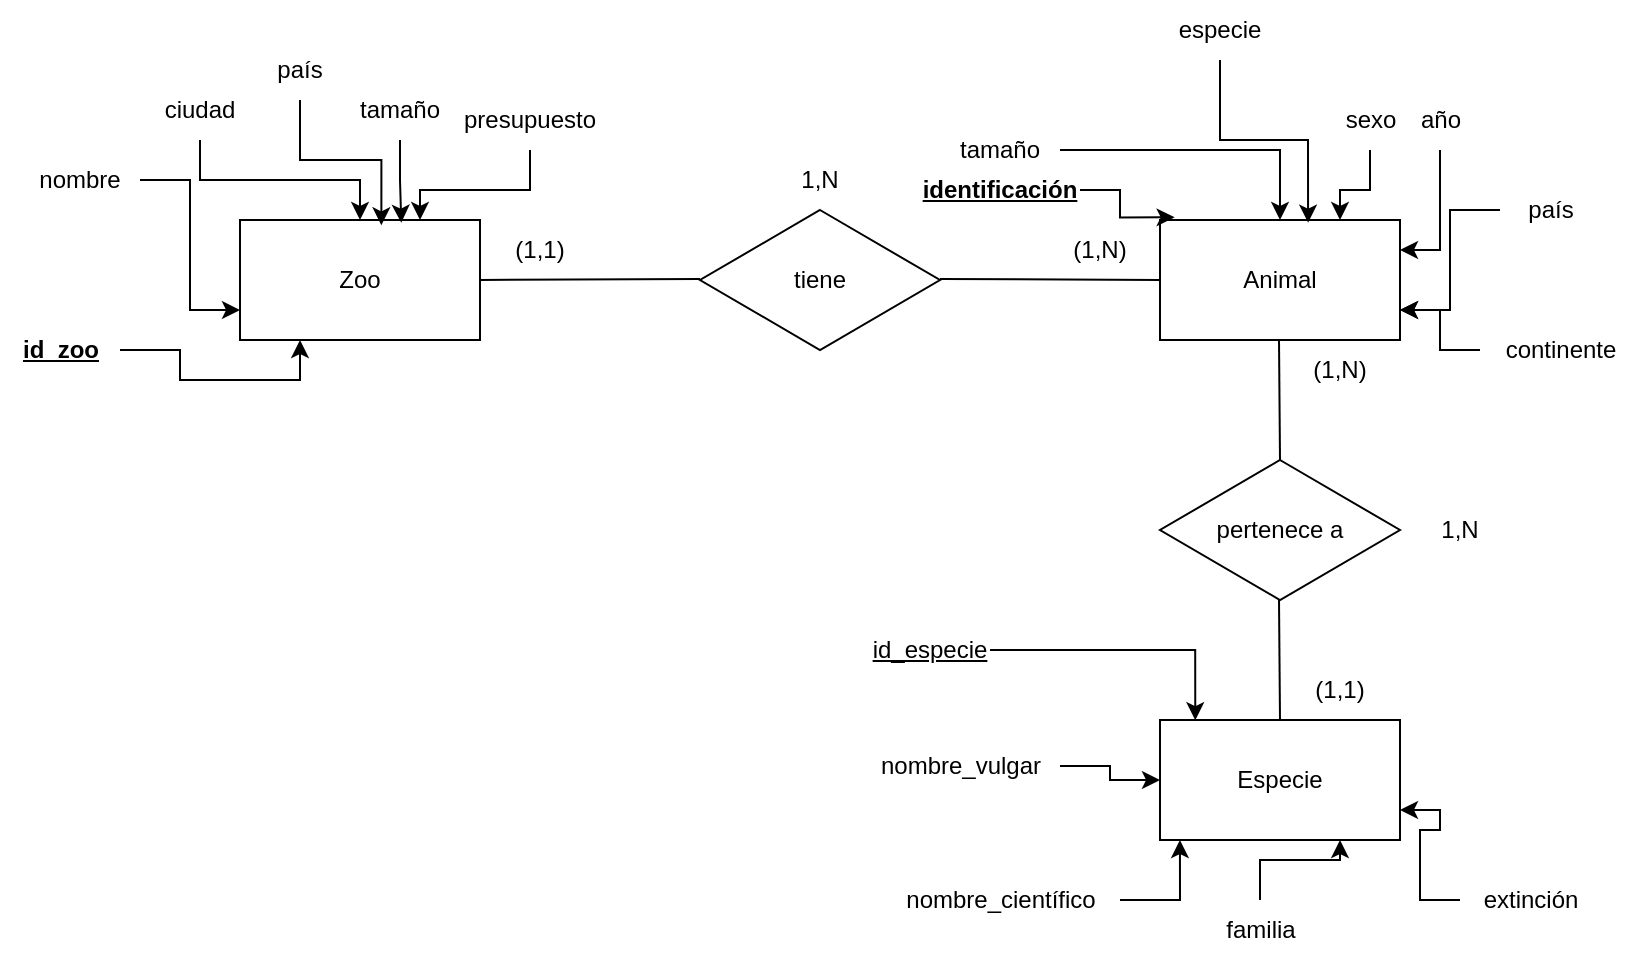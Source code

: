 <mxfile version="21.2.7" type="device">
  <diagram id="R2lEEEUBdFMjLlhIrx00" name="Page-1">
    <mxGraphModel dx="1059" dy="627" grid="1" gridSize="10" guides="1" tooltips="1" connect="1" arrows="1" fold="1" page="1" pageScale="1" pageWidth="850" pageHeight="1100" math="0" shadow="0" extFonts="Permanent Marker^https://fonts.googleapis.com/css?family=Permanent+Marker">
      <root>
        <mxCell id="0" />
        <mxCell id="1" parent="0" />
        <mxCell id="qd9NMynXkZUl9tCBYxDR-6" value="Zoo" style="rounded=0;whiteSpace=wrap;html=1;" vertex="1" parent="1">
          <mxGeometry x="130" y="210" width="120" height="60" as="geometry" />
        </mxCell>
        <mxCell id="qd9NMynXkZUl9tCBYxDR-7" value="Animal" style="rounded=0;whiteSpace=wrap;html=1;" vertex="1" parent="1">
          <mxGeometry x="590" y="210" width="120" height="60" as="geometry" />
        </mxCell>
        <mxCell id="qd9NMynXkZUl9tCBYxDR-8" value="tiene" style="rhombus;whiteSpace=wrap;html=1;" vertex="1" parent="1">
          <mxGeometry x="360" y="205" width="120" height="70" as="geometry" />
        </mxCell>
        <mxCell id="qd9NMynXkZUl9tCBYxDR-14" value="" style="endArrow=none;html=1;rounded=0;" edge="1" parent="1">
          <mxGeometry width="50" height="50" relative="1" as="geometry">
            <mxPoint x="250" y="240" as="sourcePoint" />
            <mxPoint x="360" y="239.5" as="targetPoint" />
          </mxGeometry>
        </mxCell>
        <mxCell id="qd9NMynXkZUl9tCBYxDR-15" value="" style="endArrow=none;html=1;rounded=0;" edge="1" parent="1">
          <mxGeometry width="50" height="50" relative="1" as="geometry">
            <mxPoint x="480" y="239.5" as="sourcePoint" />
            <mxPoint x="590" y="240" as="targetPoint" />
          </mxGeometry>
        </mxCell>
        <mxCell id="qd9NMynXkZUl9tCBYxDR-17" value="(1,1)" style="text;html=1;strokeColor=none;fillColor=none;align=center;verticalAlign=middle;whiteSpace=wrap;rounded=0;" vertex="1" parent="1">
          <mxGeometry x="250" y="210" width="60" height="30" as="geometry" />
        </mxCell>
        <mxCell id="qd9NMynXkZUl9tCBYxDR-18" value="(1,N)" style="text;html=1;strokeColor=none;fillColor=none;align=center;verticalAlign=middle;whiteSpace=wrap;rounded=0;" vertex="1" parent="1">
          <mxGeometry x="530" y="210" width="60" height="30" as="geometry" />
        </mxCell>
        <mxCell id="qd9NMynXkZUl9tCBYxDR-19" value="pertenece a" style="rhombus;whiteSpace=wrap;html=1;" vertex="1" parent="1">
          <mxGeometry x="590" y="330" width="120" height="70" as="geometry" />
        </mxCell>
        <mxCell id="qd9NMynXkZUl9tCBYxDR-20" value="" style="endArrow=none;html=1;rounded=0;entryX=0.5;entryY=0;entryDx=0;entryDy=0;" edge="1" parent="1" target="qd9NMynXkZUl9tCBYxDR-19">
          <mxGeometry width="50" height="50" relative="1" as="geometry">
            <mxPoint x="649.5" y="270" as="sourcePoint" />
            <mxPoint x="649.5" y="320" as="targetPoint" />
          </mxGeometry>
        </mxCell>
        <mxCell id="qd9NMynXkZUl9tCBYxDR-21" value="" style="endArrow=none;html=1;rounded=0;entryX=0.5;entryY=0;entryDx=0;entryDy=0;" edge="1" parent="1">
          <mxGeometry width="50" height="50" relative="1" as="geometry">
            <mxPoint x="649.5" y="400" as="sourcePoint" />
            <mxPoint x="650" y="460" as="targetPoint" />
          </mxGeometry>
        </mxCell>
        <mxCell id="qd9NMynXkZUl9tCBYxDR-23" value="Especie" style="rounded=0;whiteSpace=wrap;html=1;" vertex="1" parent="1">
          <mxGeometry x="590" y="460" width="120" height="60" as="geometry" />
        </mxCell>
        <mxCell id="qd9NMynXkZUl9tCBYxDR-24" value="(1,N)" style="text;html=1;strokeColor=none;fillColor=none;align=center;verticalAlign=middle;whiteSpace=wrap;rounded=0;" vertex="1" parent="1">
          <mxGeometry x="650" y="270" width="60" height="30" as="geometry" />
        </mxCell>
        <mxCell id="qd9NMynXkZUl9tCBYxDR-25" value="(1,1)" style="text;html=1;strokeColor=none;fillColor=none;align=center;verticalAlign=middle;whiteSpace=wrap;rounded=0;" vertex="1" parent="1">
          <mxGeometry x="650" y="430" width="60" height="30" as="geometry" />
        </mxCell>
        <mxCell id="qd9NMynXkZUl9tCBYxDR-26" value="1,N" style="text;html=1;strokeColor=none;fillColor=none;align=center;verticalAlign=middle;whiteSpace=wrap;rounded=0;" vertex="1" parent="1">
          <mxGeometry x="390" y="175" width="60" height="30" as="geometry" />
        </mxCell>
        <mxCell id="qd9NMynXkZUl9tCBYxDR-27" value="1,N" style="text;html=1;strokeColor=none;fillColor=none;align=center;verticalAlign=middle;whiteSpace=wrap;rounded=0;" vertex="1" parent="1">
          <mxGeometry x="710" y="350" width="60" height="30" as="geometry" />
        </mxCell>
        <mxCell id="qd9NMynXkZUl9tCBYxDR-52" style="edgeStyle=orthogonalEdgeStyle;rounded=0;orthogonalLoop=1;jettySize=auto;html=1;entryX=0;entryY=0.75;entryDx=0;entryDy=0;" edge="1" parent="1" source="qd9NMynXkZUl9tCBYxDR-28" target="qd9NMynXkZUl9tCBYxDR-6">
          <mxGeometry relative="1" as="geometry" />
        </mxCell>
        <mxCell id="qd9NMynXkZUl9tCBYxDR-28" value="nombre" style="text;html=1;strokeColor=none;fillColor=none;align=center;verticalAlign=middle;whiteSpace=wrap;rounded=0;" vertex="1" parent="1">
          <mxGeometry x="20" y="175" width="60" height="30" as="geometry" />
        </mxCell>
        <mxCell id="qd9NMynXkZUl9tCBYxDR-53" style="edgeStyle=orthogonalEdgeStyle;rounded=0;orthogonalLoop=1;jettySize=auto;html=1;" edge="1" parent="1" source="qd9NMynXkZUl9tCBYxDR-29" target="qd9NMynXkZUl9tCBYxDR-6">
          <mxGeometry relative="1" as="geometry" />
        </mxCell>
        <mxCell id="qd9NMynXkZUl9tCBYxDR-29" value="ciudad" style="text;html=1;strokeColor=none;fillColor=none;align=center;verticalAlign=middle;whiteSpace=wrap;rounded=0;" vertex="1" parent="1">
          <mxGeometry x="80" y="140" width="60" height="30" as="geometry" />
        </mxCell>
        <mxCell id="qd9NMynXkZUl9tCBYxDR-54" style="edgeStyle=orthogonalEdgeStyle;rounded=0;orthogonalLoop=1;jettySize=auto;html=1;entryX=0.589;entryY=0.044;entryDx=0;entryDy=0;entryPerimeter=0;" edge="1" parent="1" source="qd9NMynXkZUl9tCBYxDR-30" target="qd9NMynXkZUl9tCBYxDR-6">
          <mxGeometry relative="1" as="geometry" />
        </mxCell>
        <mxCell id="qd9NMynXkZUl9tCBYxDR-30" value="país" style="text;html=1;strokeColor=none;fillColor=none;align=center;verticalAlign=middle;whiteSpace=wrap;rounded=0;" vertex="1" parent="1">
          <mxGeometry x="130" y="120" width="60" height="30" as="geometry" />
        </mxCell>
        <mxCell id="qd9NMynXkZUl9tCBYxDR-55" style="edgeStyle=orthogonalEdgeStyle;rounded=0;orthogonalLoop=1;jettySize=auto;html=1;entryX=0.672;entryY=0.022;entryDx=0;entryDy=0;entryPerimeter=0;" edge="1" parent="1" source="qd9NMynXkZUl9tCBYxDR-31" target="qd9NMynXkZUl9tCBYxDR-6">
          <mxGeometry relative="1" as="geometry" />
        </mxCell>
        <mxCell id="qd9NMynXkZUl9tCBYxDR-31" value="tamaño" style="text;html=1;strokeColor=none;fillColor=none;align=center;verticalAlign=middle;whiteSpace=wrap;rounded=0;" vertex="1" parent="1">
          <mxGeometry x="180" y="140" width="60" height="30" as="geometry" />
        </mxCell>
        <mxCell id="qd9NMynXkZUl9tCBYxDR-56" style="edgeStyle=orthogonalEdgeStyle;rounded=0;orthogonalLoop=1;jettySize=auto;html=1;entryX=0.75;entryY=0;entryDx=0;entryDy=0;" edge="1" parent="1" source="qd9NMynXkZUl9tCBYxDR-32" target="qd9NMynXkZUl9tCBYxDR-6">
          <mxGeometry relative="1" as="geometry" />
        </mxCell>
        <mxCell id="qd9NMynXkZUl9tCBYxDR-32" value="presupuesto" style="text;html=1;strokeColor=none;fillColor=none;align=center;verticalAlign=middle;whiteSpace=wrap;rounded=0;" vertex="1" parent="1">
          <mxGeometry x="240" y="145" width="70" height="30" as="geometry" />
        </mxCell>
        <mxCell id="qd9NMynXkZUl9tCBYxDR-72" style="edgeStyle=orthogonalEdgeStyle;rounded=0;orthogonalLoop=1;jettySize=auto;html=1;entryX=0.147;entryY=0.002;entryDx=0;entryDy=0;entryPerimeter=0;" edge="1" parent="1" source="qd9NMynXkZUl9tCBYxDR-33" target="qd9NMynXkZUl9tCBYxDR-23">
          <mxGeometry relative="1" as="geometry" />
        </mxCell>
        <mxCell id="qd9NMynXkZUl9tCBYxDR-33" value="&lt;u&gt;id_especie&lt;/u&gt;" style="text;html=1;strokeColor=none;fillColor=none;align=center;verticalAlign=middle;whiteSpace=wrap;rounded=0;" vertex="1" parent="1">
          <mxGeometry x="445" y="410" width="60" height="30" as="geometry" />
        </mxCell>
        <mxCell id="qd9NMynXkZUl9tCBYxDR-57" style="edgeStyle=orthogonalEdgeStyle;rounded=0;orthogonalLoop=1;jettySize=auto;html=1;entryX=0.061;entryY=-0.022;entryDx=0;entryDy=0;entryPerimeter=0;" edge="1" parent="1" source="qd9NMynXkZUl9tCBYxDR-34" target="qd9NMynXkZUl9tCBYxDR-7">
          <mxGeometry relative="1" as="geometry" />
        </mxCell>
        <mxCell id="qd9NMynXkZUl9tCBYxDR-34" value="&lt;b&gt;&lt;u&gt;identificación&lt;/u&gt;&lt;/b&gt;" style="text;html=1;strokeColor=none;fillColor=none;align=center;verticalAlign=middle;whiteSpace=wrap;rounded=0;" vertex="1" parent="1">
          <mxGeometry x="470" y="180" width="80" height="30" as="geometry" />
        </mxCell>
        <mxCell id="qd9NMynXkZUl9tCBYxDR-58" style="edgeStyle=orthogonalEdgeStyle;rounded=0;orthogonalLoop=1;jettySize=auto;html=1;" edge="1" parent="1" source="qd9NMynXkZUl9tCBYxDR-35" target="qd9NMynXkZUl9tCBYxDR-7">
          <mxGeometry relative="1" as="geometry" />
        </mxCell>
        <mxCell id="qd9NMynXkZUl9tCBYxDR-35" value="tamaño" style="text;html=1;strokeColor=none;fillColor=none;align=center;verticalAlign=middle;whiteSpace=wrap;rounded=0;" vertex="1" parent="1">
          <mxGeometry x="480" y="160" width="60" height="30" as="geometry" />
        </mxCell>
        <mxCell id="qd9NMynXkZUl9tCBYxDR-59" style="edgeStyle=orthogonalEdgeStyle;rounded=0;orthogonalLoop=1;jettySize=auto;html=1;entryX=0.617;entryY=0.022;entryDx=0;entryDy=0;entryPerimeter=0;" edge="1" parent="1" source="qd9NMynXkZUl9tCBYxDR-36" target="qd9NMynXkZUl9tCBYxDR-7">
          <mxGeometry relative="1" as="geometry" />
        </mxCell>
        <mxCell id="qd9NMynXkZUl9tCBYxDR-36" value="especie" style="text;html=1;strokeColor=none;fillColor=none;align=center;verticalAlign=middle;whiteSpace=wrap;rounded=0;" vertex="1" parent="1">
          <mxGeometry x="590" y="100" width="60" height="30" as="geometry" />
        </mxCell>
        <mxCell id="qd9NMynXkZUl9tCBYxDR-60" style="edgeStyle=orthogonalEdgeStyle;rounded=0;orthogonalLoop=1;jettySize=auto;html=1;entryX=0.75;entryY=0;entryDx=0;entryDy=0;" edge="1" parent="1" source="qd9NMynXkZUl9tCBYxDR-37" target="qd9NMynXkZUl9tCBYxDR-7">
          <mxGeometry relative="1" as="geometry" />
        </mxCell>
        <mxCell id="qd9NMynXkZUl9tCBYxDR-37" value="sexo" style="text;html=1;align=center;verticalAlign=middle;resizable=0;points=[];autosize=1;strokeColor=none;fillColor=none;" vertex="1" parent="1">
          <mxGeometry x="670" y="145" width="50" height="30" as="geometry" />
        </mxCell>
        <mxCell id="qd9NMynXkZUl9tCBYxDR-62" style="edgeStyle=orthogonalEdgeStyle;rounded=0;orthogonalLoop=1;jettySize=auto;html=1;entryX=1;entryY=0.25;entryDx=0;entryDy=0;" edge="1" parent="1" source="qd9NMynXkZUl9tCBYxDR-38" target="qd9NMynXkZUl9tCBYxDR-7">
          <mxGeometry relative="1" as="geometry" />
        </mxCell>
        <mxCell id="qd9NMynXkZUl9tCBYxDR-38" value="año" style="text;html=1;align=center;verticalAlign=middle;resizable=0;points=[];autosize=1;strokeColor=none;fillColor=none;" vertex="1" parent="1">
          <mxGeometry x="710" y="145" width="40" height="30" as="geometry" />
        </mxCell>
        <mxCell id="qd9NMynXkZUl9tCBYxDR-63" style="edgeStyle=orthogonalEdgeStyle;rounded=0;orthogonalLoop=1;jettySize=auto;html=1;entryX=1;entryY=0.75;entryDx=0;entryDy=0;" edge="1" parent="1" source="qd9NMynXkZUl9tCBYxDR-39" target="qd9NMynXkZUl9tCBYxDR-7">
          <mxGeometry relative="1" as="geometry" />
        </mxCell>
        <mxCell id="qd9NMynXkZUl9tCBYxDR-39" value="país" style="text;html=1;align=center;verticalAlign=middle;resizable=0;points=[];autosize=1;strokeColor=none;fillColor=none;" vertex="1" parent="1">
          <mxGeometry x="760" y="190" width="50" height="30" as="geometry" />
        </mxCell>
        <mxCell id="qd9NMynXkZUl9tCBYxDR-64" style="edgeStyle=orthogonalEdgeStyle;rounded=0;orthogonalLoop=1;jettySize=auto;html=1;entryX=1;entryY=0.75;entryDx=0;entryDy=0;" edge="1" parent="1" source="qd9NMynXkZUl9tCBYxDR-40" target="qd9NMynXkZUl9tCBYxDR-7">
          <mxGeometry relative="1" as="geometry" />
        </mxCell>
        <mxCell id="qd9NMynXkZUl9tCBYxDR-40" value="continente" style="text;html=1;align=center;verticalAlign=middle;resizable=0;points=[];autosize=1;strokeColor=none;fillColor=none;" vertex="1" parent="1">
          <mxGeometry x="750" y="260" width="80" height="30" as="geometry" />
        </mxCell>
        <mxCell id="qd9NMynXkZUl9tCBYxDR-65" style="edgeStyle=orthogonalEdgeStyle;rounded=0;orthogonalLoop=1;jettySize=auto;html=1;" edge="1" parent="1" source="qd9NMynXkZUl9tCBYxDR-41" target="qd9NMynXkZUl9tCBYxDR-23">
          <mxGeometry relative="1" as="geometry" />
        </mxCell>
        <mxCell id="qd9NMynXkZUl9tCBYxDR-41" value="nombre_vulgar" style="text;html=1;align=center;verticalAlign=middle;resizable=0;points=[];autosize=1;strokeColor=none;fillColor=none;" vertex="1" parent="1">
          <mxGeometry x="440" y="468" width="100" height="30" as="geometry" />
        </mxCell>
        <mxCell id="qd9NMynXkZUl9tCBYxDR-66" style="edgeStyle=orthogonalEdgeStyle;rounded=0;orthogonalLoop=1;jettySize=auto;html=1;entryX=0.083;entryY=1;entryDx=0;entryDy=0;entryPerimeter=0;" edge="1" parent="1" source="qd9NMynXkZUl9tCBYxDR-43" target="qd9NMynXkZUl9tCBYxDR-23">
          <mxGeometry relative="1" as="geometry" />
        </mxCell>
        <mxCell id="qd9NMynXkZUl9tCBYxDR-43" value="nombre_científico" style="text;html=1;align=center;verticalAlign=middle;resizable=0;points=[];autosize=1;strokeColor=none;fillColor=none;" vertex="1" parent="1">
          <mxGeometry x="450" y="535" width="120" height="30" as="geometry" />
        </mxCell>
        <mxCell id="qd9NMynXkZUl9tCBYxDR-67" style="edgeStyle=orthogonalEdgeStyle;rounded=0;orthogonalLoop=1;jettySize=auto;html=1;entryX=0.75;entryY=1;entryDx=0;entryDy=0;" edge="1" parent="1" source="qd9NMynXkZUl9tCBYxDR-44" target="qd9NMynXkZUl9tCBYxDR-23">
          <mxGeometry relative="1" as="geometry" />
        </mxCell>
        <mxCell id="qd9NMynXkZUl9tCBYxDR-44" value="familia" style="text;html=1;align=center;verticalAlign=middle;resizable=0;points=[];autosize=1;strokeColor=none;fillColor=none;" vertex="1" parent="1">
          <mxGeometry x="610" y="550" width="60" height="30" as="geometry" />
        </mxCell>
        <mxCell id="qd9NMynXkZUl9tCBYxDR-68" style="edgeStyle=orthogonalEdgeStyle;rounded=0;orthogonalLoop=1;jettySize=auto;html=1;entryX=1;entryY=0.75;entryDx=0;entryDy=0;" edge="1" parent="1" source="qd9NMynXkZUl9tCBYxDR-45" target="qd9NMynXkZUl9tCBYxDR-23">
          <mxGeometry relative="1" as="geometry" />
        </mxCell>
        <mxCell id="qd9NMynXkZUl9tCBYxDR-45" value="extinción" style="text;html=1;align=center;verticalAlign=middle;resizable=0;points=[];autosize=1;strokeColor=none;fillColor=none;" vertex="1" parent="1">
          <mxGeometry x="740" y="535" width="70" height="30" as="geometry" />
        </mxCell>
        <mxCell id="qd9NMynXkZUl9tCBYxDR-70" style="edgeStyle=orthogonalEdgeStyle;rounded=0;orthogonalLoop=1;jettySize=auto;html=1;entryX=0.25;entryY=1;entryDx=0;entryDy=0;" edge="1" parent="1" source="qd9NMynXkZUl9tCBYxDR-69" target="qd9NMynXkZUl9tCBYxDR-6">
          <mxGeometry relative="1" as="geometry" />
        </mxCell>
        <mxCell id="qd9NMynXkZUl9tCBYxDR-69" value="&lt;b&gt;&lt;u&gt;id_zoo&lt;/u&gt;&lt;/b&gt;" style="text;html=1;align=center;verticalAlign=middle;resizable=0;points=[];autosize=1;strokeColor=none;fillColor=none;" vertex="1" parent="1">
          <mxGeometry x="10" y="260" width="60" height="30" as="geometry" />
        </mxCell>
      </root>
    </mxGraphModel>
  </diagram>
</mxfile>
